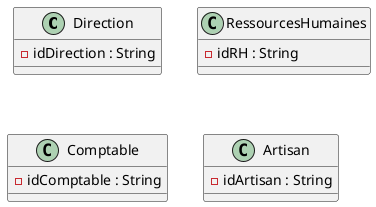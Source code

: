 ```plantuml

@startuml

class Direction{
    - idDirection : String 
}

class RessourcesHumaines{
    - idRH : String 
}

class Comptable {
    - idComptable : String
}

class Artisan{
    - idArtisan : String
}


@enduml

```